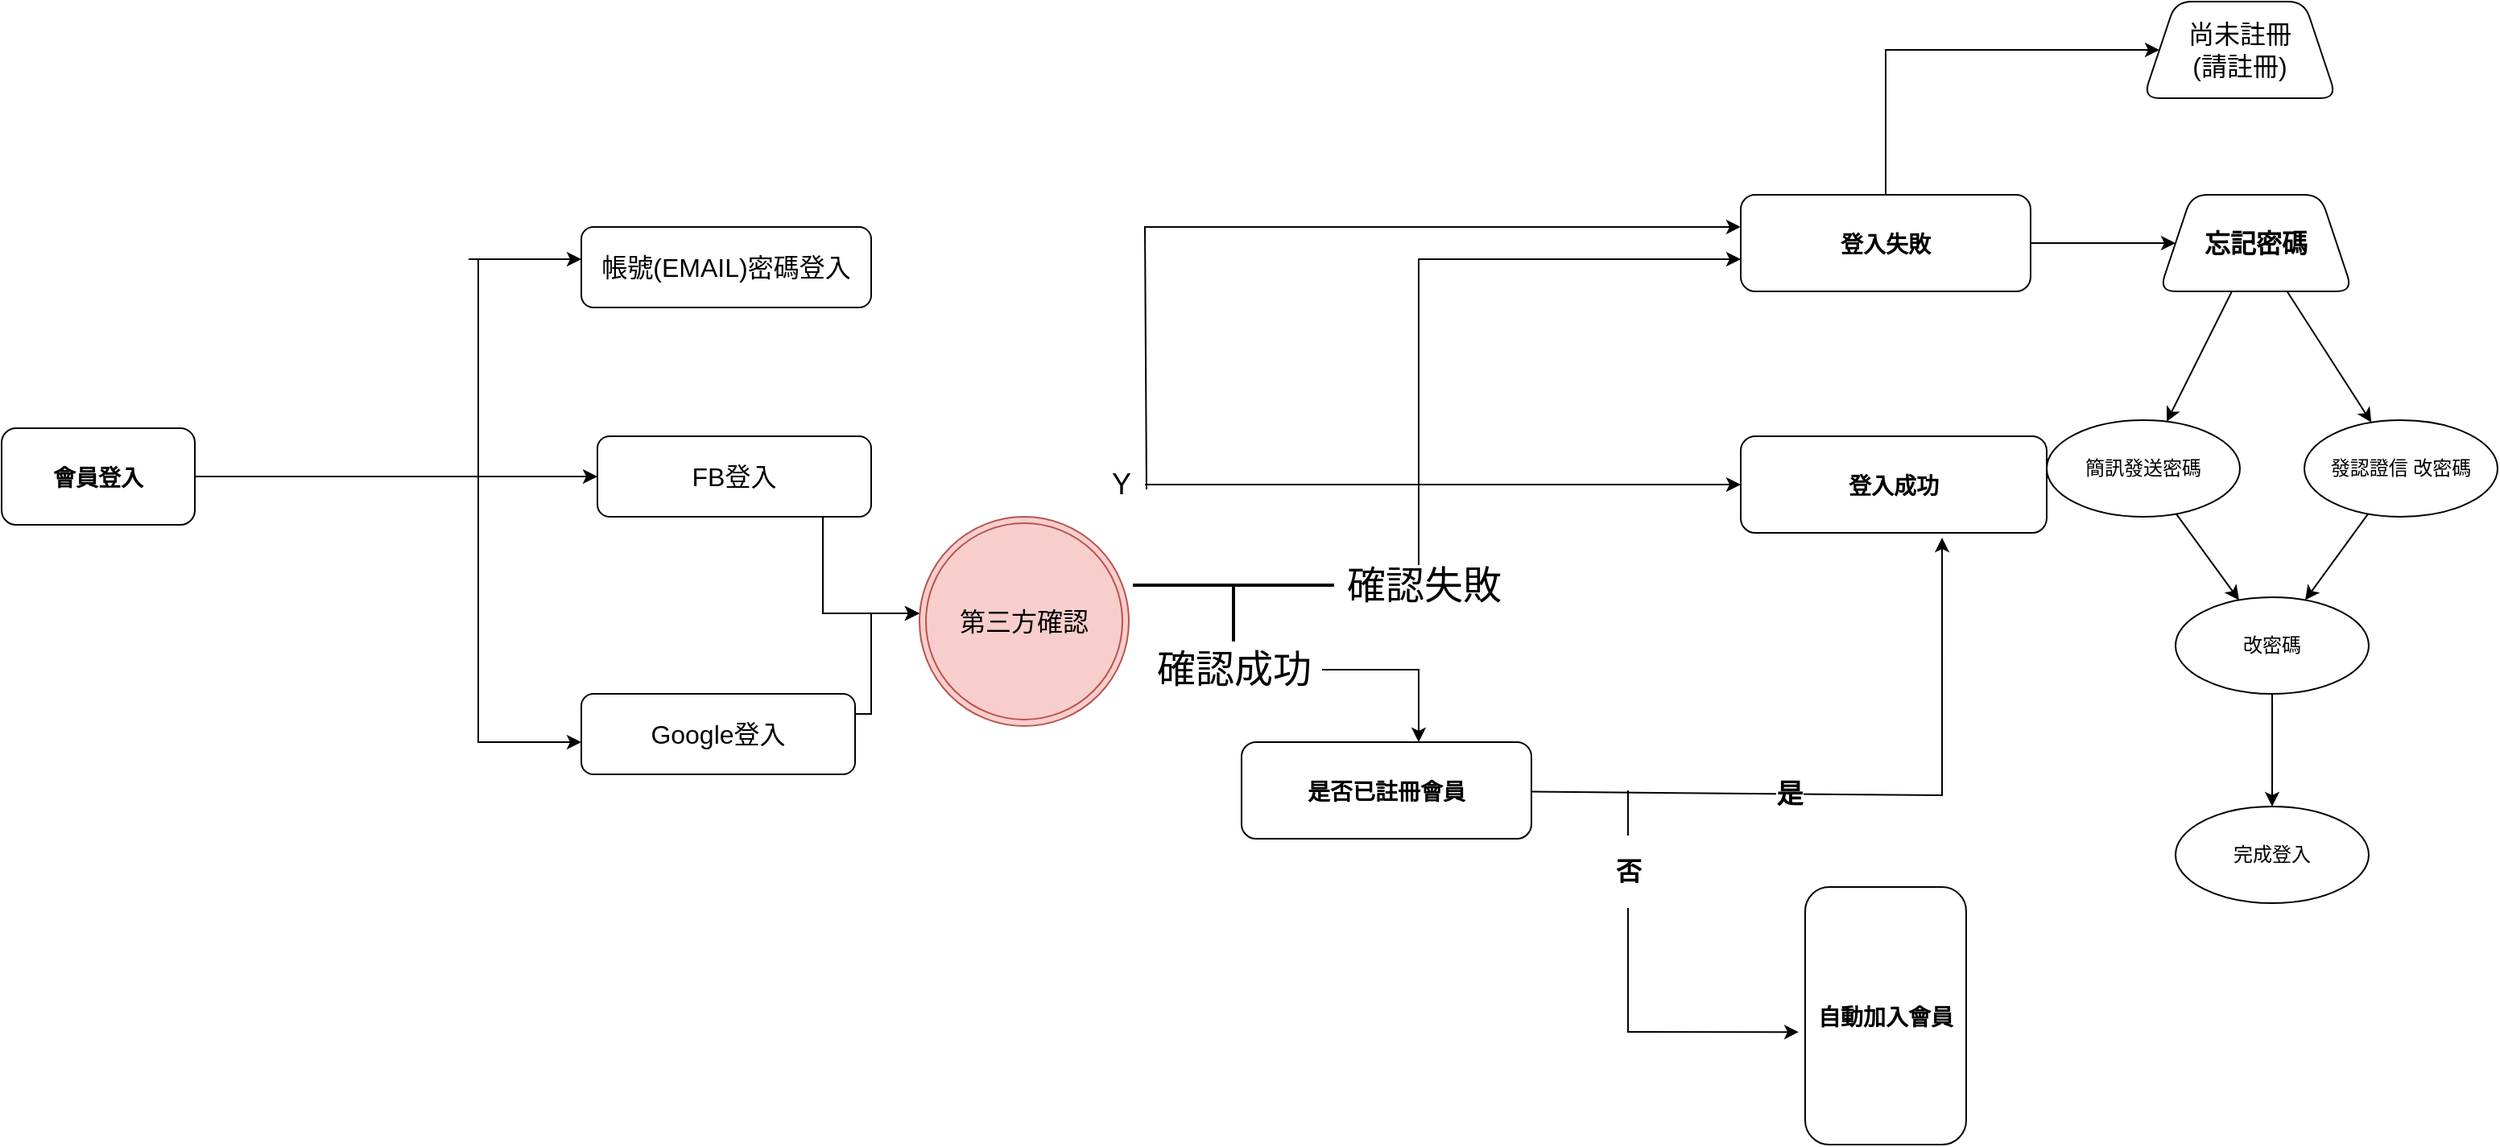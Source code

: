 <mxfile version="14.6.10" type="github">
  <diagram id="R3LmMJtGSTTKEFVcXVcM" name="Page-1">
    <mxGraphModel dx="2749" dy="882" grid="1" gridSize="10" guides="1" tooltips="1" connect="1" arrows="1" fold="1" page="1" pageScale="1" pageWidth="1169" pageHeight="1654" math="0" shadow="0">
      <root>
        <mxCell id="0" />
        <mxCell id="1" parent="0" />
        <mxCell id="nnpCN0xj_VXWqpMIcu2F-6" value="" style="edgeStyle=orthogonalEdgeStyle;rounded=0;orthogonalLoop=1;jettySize=auto;html=1;" edge="1" parent="1" source="nnpCN0xj_VXWqpMIcu2F-1" target="nnpCN0xj_VXWqpMIcu2F-3">
          <mxGeometry relative="1" as="geometry" />
        </mxCell>
        <mxCell id="nnpCN0xj_VXWqpMIcu2F-1" value="&lt;h2&gt;&lt;font style=&quot;vertical-align: inherit ; font-size: 14px&quot;&gt;&lt;font style=&quot;vertical-align: inherit ; font-size: 14px&quot;&gt;&lt;font style=&quot;vertical-align: inherit ; font-size: 14px&quot;&gt;&lt;font style=&quot;vertical-align: inherit ; font-size: 14px&quot;&gt;&lt;b&gt;會員登入&lt;/b&gt;&lt;/font&gt;&lt;/font&gt;&lt;/font&gt;&lt;/font&gt;&lt;/h2&gt;" style="rounded=1;whiteSpace=wrap;html=1;" vertex="1" parent="1">
          <mxGeometry x="-190" y="305" width="120" height="60" as="geometry" />
        </mxCell>
        <mxCell id="nnpCN0xj_VXWqpMIcu2F-8" style="edgeStyle=elbowEdgeStyle;rounded=0;orthogonalLoop=1;jettySize=auto;html=1;elbow=vertical;" edge="1" parent="1">
          <mxGeometry relative="1" as="geometry">
            <mxPoint x="170" y="500" as="targetPoint" />
            <mxPoint x="106" y="200" as="sourcePoint" />
            <Array as="points">
              <mxPoint x="90" y="500" />
            </Array>
          </mxGeometry>
        </mxCell>
        <mxCell id="nnpCN0xj_VXWqpMIcu2F-2" value="&lt;font style=&quot;font-size: 16px&quot;&gt;帳號(EMAIL)密碼登入&lt;/font&gt;" style="rounded=1;whiteSpace=wrap;html=1;" vertex="1" parent="1">
          <mxGeometry x="170" y="180" width="180" height="50" as="geometry" />
        </mxCell>
        <mxCell id="nnpCN0xj_VXWqpMIcu2F-3" value="&lt;font style=&quot;font-size: 16px&quot;&gt;FB登入&lt;/font&gt;" style="rounded=1;whiteSpace=wrap;html=1;" vertex="1" parent="1">
          <mxGeometry x="180" y="310" width="170" height="50" as="geometry" />
        </mxCell>
        <mxCell id="nnpCN0xj_VXWqpMIcu2F-4" value="&lt;font style=&quot;font-size: 16px&quot;&gt;Google登入&lt;/font&gt;" style="rounded=1;whiteSpace=wrap;html=1;" vertex="1" parent="1">
          <mxGeometry x="170" y="470" width="170" height="50" as="geometry" />
        </mxCell>
        <mxCell id="nnpCN0xj_VXWqpMIcu2F-11" style="edgeStyle=elbowEdgeStyle;rounded=0;orthogonalLoop=1;jettySize=auto;elbow=vertical;html=1;entryX=0;entryY=0.75;entryDx=0;entryDy=0;" edge="1" parent="1" source="nnpCN0xj_VXWqpMIcu2F-4" target="nnpCN0xj_VXWqpMIcu2F-4">
          <mxGeometry relative="1" as="geometry" />
        </mxCell>
        <mxCell id="nnpCN0xj_VXWqpMIcu2F-14" value="" style="edgeStyle=orthogonalEdgeStyle;rounded=0;orthogonalLoop=1;jettySize=auto;html=1;" edge="1" parent="1">
          <mxGeometry relative="1" as="geometry">
            <mxPoint x="100" y="200" as="sourcePoint" />
            <mxPoint x="170" y="200" as="targetPoint" />
            <Array as="points">
              <mxPoint x="120" y="200" />
              <mxPoint x="120" y="200" />
            </Array>
          </mxGeometry>
        </mxCell>
        <mxCell id="nnpCN0xj_VXWqpMIcu2F-43" value="" style="edgeStyle=none;rounded=0;orthogonalLoop=1;jettySize=auto;html=1;entryX=0.658;entryY=1.05;entryDx=0;entryDy=0;entryPerimeter=0;" edge="1" parent="1" source="nnpCN0xj_VXWqpMIcu2F-19" target="nnpCN0xj_VXWqpMIcu2F-30">
          <mxGeometry relative="1" as="geometry">
            <mxPoint x="987.534" y="377.5" as="targetPoint" />
            <Array as="points">
              <mxPoint x="1015" y="533" />
            </Array>
          </mxGeometry>
        </mxCell>
        <mxCell id="nnpCN0xj_VXWqpMIcu2F-44" value="&lt;h2&gt;是&lt;/h2&gt;" style="edgeLabel;html=1;align=center;verticalAlign=middle;resizable=0;points=[];" vertex="1" connectable="0" parent="nnpCN0xj_VXWqpMIcu2F-43">
          <mxGeometry x="-0.369" y="3" relative="1" as="geometry">
            <mxPoint x="29" y="3" as="offset" />
          </mxGeometry>
        </mxCell>
        <mxCell id="nnpCN0xj_VXWqpMIcu2F-19" value="&lt;h2&gt;&lt;font style=&quot;font-size: 14px&quot;&gt;是否已註冊會員&lt;/font&gt;&lt;/h2&gt;" style="rounded=1;whiteSpace=wrap;html=1;" vertex="1" parent="1">
          <mxGeometry x="580" y="500" width="180" height="60" as="geometry" />
        </mxCell>
        <mxCell id="nnpCN0xj_VXWqpMIcu2F-21" value="" style="line;strokeWidth=2;html=1;" vertex="1" parent="1">
          <mxGeometry x="512.5" y="400" width="125" height="5" as="geometry" />
        </mxCell>
        <mxCell id="nnpCN0xj_VXWqpMIcu2F-24" value="" style="line;strokeWidth=2;direction=south;html=1;" vertex="1" parent="1">
          <mxGeometry x="570" y="402.5" width="10" height="35" as="geometry" />
        </mxCell>
        <mxCell id="nnpCN0xj_VXWqpMIcu2F-27" value="" style="edgeStyle=elbowEdgeStyle;rounded=0;orthogonalLoop=1;jettySize=auto;html=1;" edge="1" parent="1" source="nnpCN0xj_VXWqpMIcu2F-25" target="nnpCN0xj_VXWqpMIcu2F-19">
          <mxGeometry relative="1" as="geometry">
            <mxPoint x="640" y="440" as="sourcePoint" />
            <Array as="points">
              <mxPoint x="690" y="455" />
              <mxPoint x="670" y="450" />
              <mxPoint x="690" y="480" />
            </Array>
          </mxGeometry>
        </mxCell>
        <mxCell id="nnpCN0xj_VXWqpMIcu2F-25" value="&lt;h2&gt;&lt;font style=&quot;font-size: 24px ; font-weight: normal&quot;&gt;確認成功&lt;/font&gt;&lt;/h2&gt;" style="text;html=1;align=center;verticalAlign=middle;resizable=0;points=[];autosize=1;strokeColor=none;" vertex="1" parent="1">
          <mxGeometry x="520" y="430" width="110" height="50" as="geometry" />
        </mxCell>
        <mxCell id="nnpCN0xj_VXWqpMIcu2F-35" style="edgeStyle=none;rounded=0;orthogonalLoop=1;jettySize=auto;html=1;" edge="1" parent="1">
          <mxGeometry relative="1" as="geometry">
            <mxPoint x="890" y="200" as="targetPoint" />
            <mxPoint x="690" y="390" as="sourcePoint" />
            <Array as="points">
              <mxPoint x="690" y="200" />
            </Array>
          </mxGeometry>
        </mxCell>
        <mxCell id="nnpCN0xj_VXWqpMIcu2F-28" value="&lt;h2&gt;&lt;font style=&quot;font-size: 24px ; font-weight: normal&quot;&gt;確認失敗&lt;/font&gt;&lt;/h2&gt;" style="text;html=1;align=center;verticalAlign=middle;resizable=0;points=[];autosize=1;strokeColor=none;" vertex="1" parent="1">
          <mxGeometry x="637.5" y="377.5" width="110" height="50" as="geometry" />
        </mxCell>
        <mxCell id="nnpCN0xj_VXWqpMIcu2F-59" value="" style="edgeStyle=none;rounded=0;orthogonalLoop=1;jettySize=auto;html=1;fontSize=16;" edge="1" parent="1" source="nnpCN0xj_VXWqpMIcu2F-29">
          <mxGeometry relative="1" as="geometry">
            <mxPoint x="1160" y="190" as="targetPoint" />
          </mxGeometry>
        </mxCell>
        <mxCell id="nnpCN0xj_VXWqpMIcu2F-61" value="" style="edgeStyle=none;rounded=0;orthogonalLoop=1;jettySize=auto;html=1;fontSize=16;" edge="1" parent="1" source="nnpCN0xj_VXWqpMIcu2F-29">
          <mxGeometry relative="1" as="geometry">
            <mxPoint x="1150" y="70" as="targetPoint" />
            <Array as="points">
              <mxPoint x="980" y="70" />
            </Array>
          </mxGeometry>
        </mxCell>
        <mxCell id="nnpCN0xj_VXWqpMIcu2F-29" value="&lt;h2&gt;&lt;font style=&quot;font-size: 14px&quot;&gt;&lt;b&gt;登入失敗&lt;/b&gt;&lt;/font&gt;&lt;/h2&gt;" style="rounded=1;whiteSpace=wrap;html=1;" vertex="1" parent="1">
          <mxGeometry x="890" y="160" width="180" height="60" as="geometry" />
        </mxCell>
        <mxCell id="nnpCN0xj_VXWqpMIcu2F-30" value="&lt;h2&gt;&lt;font style=&quot;font-size: 14px&quot;&gt;&lt;b&gt;登入成功&lt;/b&gt;&lt;/font&gt;&lt;/h2&gt;" style="rounded=1;whiteSpace=wrap;html=1;" vertex="1" parent="1">
          <mxGeometry x="890" y="310" width="190" height="60" as="geometry" />
        </mxCell>
        <mxCell id="nnpCN0xj_VXWqpMIcu2F-52" value="" style="edgeStyle=none;rounded=0;orthogonalLoop=1;jettySize=auto;html=1;entryX=0.563;entryY=1.04;entryDx=0;entryDy=0;entryPerimeter=0;" edge="1" parent="1" target="nnpCN0xj_VXWqpMIcu2F-31">
          <mxGeometry relative="1" as="geometry">
            <mxPoint x="820" y="530" as="sourcePoint" />
            <mxPoint x="850" y="670" as="targetPoint" />
            <Array as="points">
              <mxPoint x="820" y="680" />
            </Array>
          </mxGeometry>
        </mxCell>
        <mxCell id="nnpCN0xj_VXWqpMIcu2F-53" value="&lt;h2 style=&quot;font-size: 16px;&quot;&gt;否&lt;/h2&gt;" style="edgeLabel;html=1;align=center;verticalAlign=middle;resizable=0;points=[];fontSize=16;" vertex="1" connectable="0" parent="nnpCN0xj_VXWqpMIcu2F-52">
          <mxGeometry x="-0.766" y="2" relative="1" as="geometry">
            <mxPoint x="-2" y="20" as="offset" />
          </mxGeometry>
        </mxCell>
        <mxCell id="nnpCN0xj_VXWqpMIcu2F-31" value="&lt;h2&gt;&lt;font style=&quot;font-size: 14px&quot;&gt;&lt;b&gt;自動加入會員&lt;/b&gt;&lt;/font&gt;&lt;/h2&gt;" style="rounded=1;whiteSpace=wrap;html=1;direction=south;" vertex="1" parent="1">
          <mxGeometry x="930" y="590" width="100" height="160" as="geometry" />
        </mxCell>
        <mxCell id="nnpCN0xj_VXWqpMIcu2F-38" value="" style="edgeStyle=none;rounded=0;orthogonalLoop=1;jettySize=auto;html=1;entryX=0;entryY=0.5;entryDx=0;entryDy=0;" edge="1" parent="1" source="nnpCN0xj_VXWqpMIcu2F-37" target="nnpCN0xj_VXWqpMIcu2F-30">
          <mxGeometry relative="1" as="geometry">
            <mxPoint x="800" y="340" as="targetPoint" />
          </mxGeometry>
        </mxCell>
        <mxCell id="nnpCN0xj_VXWqpMIcu2F-41" value="" style="edgeStyle=none;rounded=0;orthogonalLoop=1;jettySize=auto;html=1;entryX=0;entryY=0.333;entryDx=0;entryDy=0;entryPerimeter=0;exitX=1.033;exitY=0.56;exitDx=0;exitDy=0;exitPerimeter=0;" edge="1" parent="1" source="nnpCN0xj_VXWqpMIcu2F-37" target="nnpCN0xj_VXWqpMIcu2F-29">
          <mxGeometry relative="1" as="geometry">
            <mxPoint x="520" y="310" as="sourcePoint" />
            <mxPoint x="800" y="150" as="targetPoint" />
            <Array as="points">
              <mxPoint x="520" y="180" />
            </Array>
          </mxGeometry>
        </mxCell>
        <mxCell id="nnpCN0xj_VXWqpMIcu2F-37" value="&lt;h2&gt;&lt;font style=&quot;font-weight: normal ; font-size: 18px&quot;&gt;Y&lt;/font&gt;&lt;/h2&gt;" style="text;html=1;align=center;verticalAlign=middle;resizable=0;points=[];autosize=1;strokeColor=none;" vertex="1" parent="1">
          <mxGeometry x="490" y="315" width="30" height="50" as="geometry" />
        </mxCell>
        <mxCell id="nnpCN0xj_VXWqpMIcu2F-54" value="&lt;span&gt;第三方確認&lt;/span&gt;" style="ellipse;shape=doubleEllipse;whiteSpace=wrap;html=1;aspect=fixed;fontSize=16;fillColor=#f8cecc;strokeColor=#b85450;" vertex="1" parent="1">
          <mxGeometry x="380" y="360" width="130" height="130" as="geometry" />
        </mxCell>
        <mxCell id="nnpCN0xj_VXWqpMIcu2F-55" style="edgeStyle=none;rounded=0;orthogonalLoop=1;jettySize=auto;html=1;entryX=0;entryY=0.5;entryDx=0;entryDy=0;fontSize=16;" edge="1" parent="1" source="nnpCN0xj_VXWqpMIcu2F-54" target="nnpCN0xj_VXWqpMIcu2F-54">
          <mxGeometry relative="1" as="geometry" />
        </mxCell>
        <mxCell id="nnpCN0xj_VXWqpMIcu2F-56" value="" style="edgeStyle=elbowEdgeStyle;rounded=0;orthogonalLoop=1;jettySize=auto;html=1;" edge="1" parent="1" source="nnpCN0xj_VXWqpMIcu2F-3">
          <mxGeometry relative="1" as="geometry">
            <mxPoint x="310" y="380" as="sourcePoint" />
            <mxPoint x="380" y="420" as="targetPoint" />
            <Array as="points">
              <mxPoint x="320" y="390" />
            </Array>
          </mxGeometry>
        </mxCell>
        <mxCell id="nnpCN0xj_VXWqpMIcu2F-57" value="" style="edgeStyle=elbowEdgeStyle;rounded=0;orthogonalLoop=1;jettySize=auto;html=1;exitX=1;exitY=0.25;exitDx=0;exitDy=0;" edge="1" parent="1" source="nnpCN0xj_VXWqpMIcu2F-4">
          <mxGeometry relative="1" as="geometry">
            <mxPoint x="350" y="490" as="sourcePoint" />
            <mxPoint x="380" y="420" as="targetPoint" />
            <Array as="points">
              <mxPoint x="350" y="610" />
            </Array>
          </mxGeometry>
        </mxCell>
        <mxCell id="nnpCN0xj_VXWqpMIcu2F-65" value="" style="edgeStyle=none;rounded=0;orthogonalLoop=1;jettySize=auto;html=1;fontSize=16;" edge="1" parent="1" source="nnpCN0xj_VXWqpMIcu2F-58" target="nnpCN0xj_VXWqpMIcu2F-64">
          <mxGeometry relative="1" as="geometry">
            <mxPoint x="1320" y="280" as="targetPoint" />
            <Array as="points" />
          </mxGeometry>
        </mxCell>
        <mxCell id="nnpCN0xj_VXWqpMIcu2F-67" value="" style="edgeStyle=none;rounded=0;orthogonalLoop=1;jettySize=auto;html=1;fontSize=16;" edge="1" parent="1" source="nnpCN0xj_VXWqpMIcu2F-58" target="nnpCN0xj_VXWqpMIcu2F-66">
          <mxGeometry relative="1" as="geometry" />
        </mxCell>
        <mxCell id="nnpCN0xj_VXWqpMIcu2F-58" value="&lt;h2&gt;&lt;font style=&quot;font-size: 16px&quot;&gt;忘記密碼&lt;/font&gt;&lt;/h2&gt;" style="shape=trapezoid;perimeter=trapezoidPerimeter;whiteSpace=wrap;html=1;fixedSize=1;rounded=1;" vertex="1" parent="1">
          <mxGeometry x="1150" y="160" width="120" height="60" as="geometry" />
        </mxCell>
        <mxCell id="nnpCN0xj_VXWqpMIcu2F-63" value="&lt;span style=&quot;font-size: 16px&quot;&gt;尚未註冊&lt;br&gt;(請註冊)&lt;br&gt;&lt;/span&gt;" style="shape=trapezoid;perimeter=trapezoidPerimeter;whiteSpace=wrap;html=1;fixedSize=1;rounded=1;" vertex="1" parent="1">
          <mxGeometry x="1140" y="40" width="120" height="60" as="geometry" />
        </mxCell>
        <mxCell id="nnpCN0xj_VXWqpMIcu2F-70" value="" style="edgeStyle=none;rounded=0;orthogonalLoop=1;jettySize=auto;html=1;fontSize=16;" edge="1" parent="1" source="nnpCN0xj_VXWqpMIcu2F-64" target="nnpCN0xj_VXWqpMIcu2F-68">
          <mxGeometry relative="1" as="geometry" />
        </mxCell>
        <mxCell id="nnpCN0xj_VXWqpMIcu2F-64" value="發認證信 改密碼" style="ellipse;whiteSpace=wrap;html=1;rounded=1;" vertex="1" parent="1">
          <mxGeometry x="1240" y="300" width="120" height="60" as="geometry" />
        </mxCell>
        <mxCell id="nnpCN0xj_VXWqpMIcu2F-69" value="" style="edgeStyle=none;rounded=0;orthogonalLoop=1;jettySize=auto;html=1;fontSize=16;" edge="1" parent="1" source="nnpCN0xj_VXWqpMIcu2F-66" target="nnpCN0xj_VXWqpMIcu2F-68">
          <mxGeometry relative="1" as="geometry" />
        </mxCell>
        <mxCell id="nnpCN0xj_VXWqpMIcu2F-66" value="簡訊發送密碼" style="ellipse;whiteSpace=wrap;html=1;rounded=1;" vertex="1" parent="1">
          <mxGeometry x="1080" y="300" width="120" height="60" as="geometry" />
        </mxCell>
        <mxCell id="nnpCN0xj_VXWqpMIcu2F-72" value="" style="edgeStyle=none;rounded=0;orthogonalLoop=1;jettySize=auto;html=1;fontSize=16;" edge="1" parent="1" source="nnpCN0xj_VXWqpMIcu2F-68" target="nnpCN0xj_VXWqpMIcu2F-71">
          <mxGeometry relative="1" as="geometry" />
        </mxCell>
        <mxCell id="nnpCN0xj_VXWqpMIcu2F-68" value="改密碼" style="ellipse;whiteSpace=wrap;html=1;rounded=1;" vertex="1" parent="1">
          <mxGeometry x="1160" y="410" width="120" height="60" as="geometry" />
        </mxCell>
        <mxCell id="nnpCN0xj_VXWqpMIcu2F-71" value="完成登入" style="ellipse;whiteSpace=wrap;html=1;rounded=1;" vertex="1" parent="1">
          <mxGeometry x="1160" y="540" width="120" height="60" as="geometry" />
        </mxCell>
      </root>
    </mxGraphModel>
  </diagram>
</mxfile>
